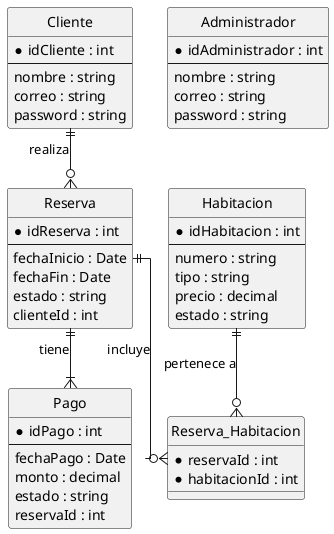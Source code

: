 @startuml
hide circle
skinparam linetype ortho


entity "Cliente" as Cliente {
    * idCliente : int
    --
    nombre : string
    correo : string
    password : string
}

entity "Administrador" as Administrador {
    * idAdministrador : int
    --
    nombre : string
    correo : string
    password : string
}

entity "Reserva" as Reserva {
    * idReserva : int
    --
    fechaInicio : Date
    fechaFin : Date
    estado : string
    clienteId : int
}

entity "Habitacion" as Habitacion {
    * idHabitacion : int
    --
    numero : string
    tipo : string
    precio : decimal
    estado : string
}

entity "Pago" as Pago {
    * idPago : int
    --
    fechaPago : Date
    monto : decimal
    estado : string
    reservaId : int
}

entity "Reserva_Habitacion" as ReservaHabitacion {
    * reservaId : int
    * habitacionId : int
}

Cliente ||--o{ Reserva : realiza
Reserva ||--|{ Pago : tiene
Reserva ||--o{ ReservaHabitacion : incluye
Habitacion ||--o{ ReservaHabitacion : pertenece a

@enduml
